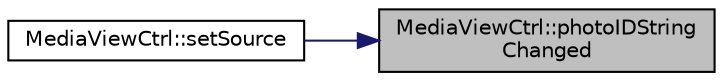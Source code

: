 digraph "MediaViewCtrl::photoIDStringChanged"
{
 // LATEX_PDF_SIZE
  edge [fontname="Helvetica",fontsize="10",labelfontname="Helvetica",labelfontsize="10"];
  node [fontname="Helvetica",fontsize="10",shape=record];
  rankdir="RL";
  Node1 [label="MediaViewCtrl::photoIDString\lChanged",height=0.2,width=0.4,color="black", fillcolor="grey75", style="filled", fontcolor="black",tooltip=" "];
  Node1 -> Node2 [dir="back",color="midnightblue",fontsize="10",style="solid",fontname="Helvetica"];
  Node2 [label="MediaViewCtrl::setSource",height=0.2,width=0.4,color="black", fillcolor="white", style="filled",URL="$class_media_view_ctrl.html#a98d9275bf877422453e14e46d1bbaf09",tooltip=" "];
}
